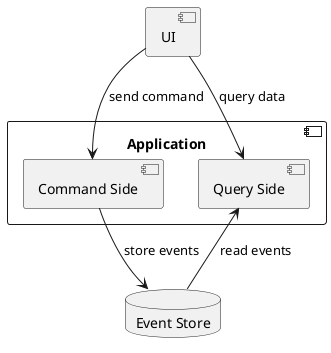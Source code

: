 @startuml

database "Event Store" as ES
[UI] as UI

component "Application" as A {
  [Command Side] as C
  [Query Side] as Q
}

UI -down-> C : send command
UI -down-> Q : query data

C -down-> ES : store events 
Q <-down- ES : read events


@enduml
